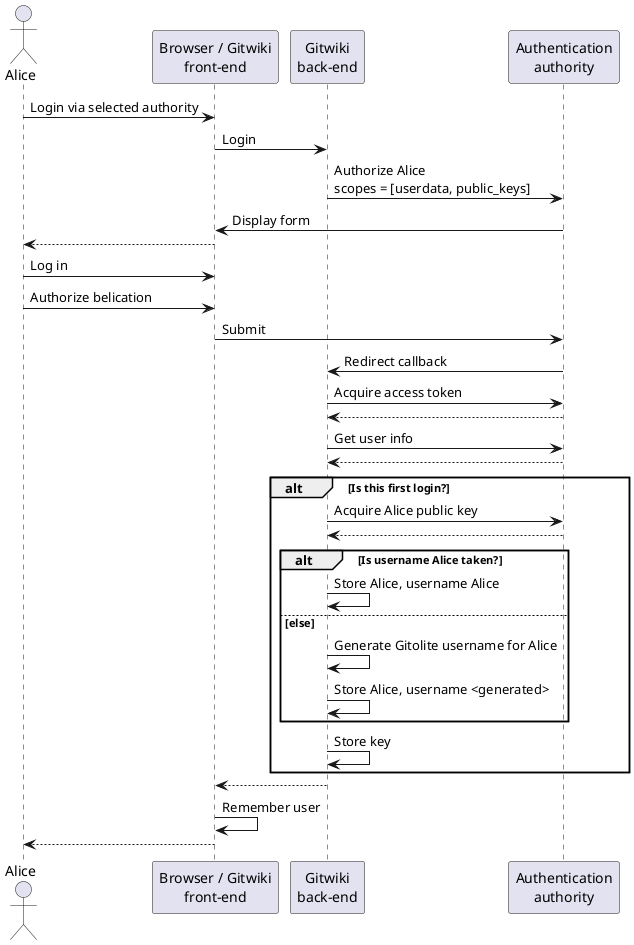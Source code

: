 @startuml
actor Alice as usr
participant "Browser / Gitwiki\nfront-end" as fe
participant "Gitwiki\nback-end" as be
participant "Authentication\nauthority" as auth

usr -> fe: Login via selected authority
fe -> be: Login
be -> auth: Authorize Alice\nscopes = [userdata, public_keys]
auth -> fe: Display form
fe --> usr
usr -> fe: Log in
usr -> fe: Authorize belication
fe -> auth: Submit
auth -> be: Redirect callback
be -> auth: Acquire access token
auth --> be

be -> auth: Get user info
auth --> be
alt Is this first login?
  be -> auth: Acquire Alice public key
  auth --> be
  alt Is username Alice taken?
    be -> be: Store Alice, username Alice
  else else
    be -> be: Generate Gitolite username for Alice
    be -> be: Store Alice, username <generated>    
  end
  be -> be: Store key
end

be --> fe
fe -> fe: Remember user
fe --> usr



@enduml